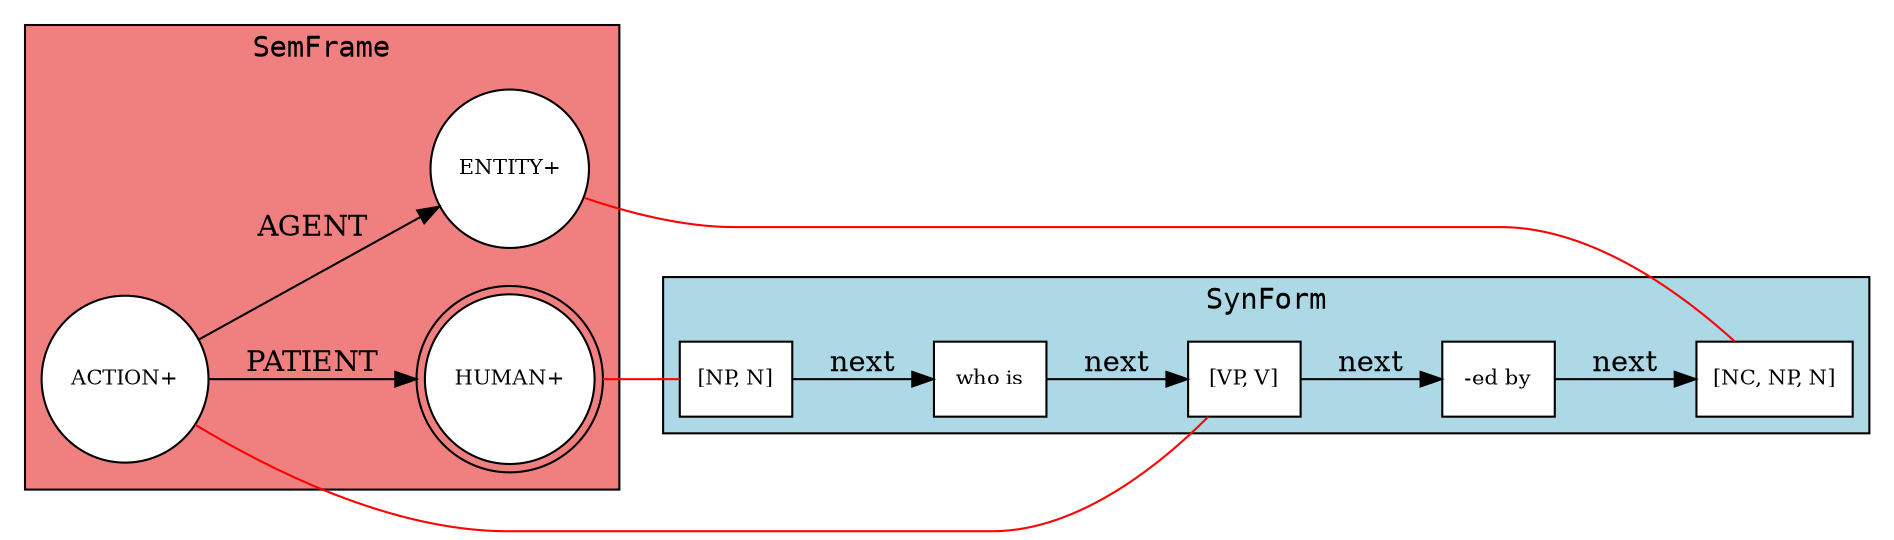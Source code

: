 digraph G {
rankdir=LR;
fontname=consolas;
subgraph cluster_SemFrame {
bgcolor=lightcoral;
label=SemFrame;
SUBJ [style=filled, fontsize=10, fillcolor=white, color=black, shape=circle, label="ENTITY+"];
OBJ [style=filled, fontsize=10, fillcolor=white, color=black, shape=doublecircle, label="HUMAN+"];
ACTION [style=filled, fontsize=10, fillcolor=white, color=black, shape=circle, label="ACTION+"];
ACTION -> SUBJ  [label=AGENT];
ACTION -> OBJ  [label=PATIENT];
}

subgraph cluster_SynForm {
bgcolor=lightblue;
label=SynForm;
S1 [shape=box, fontsize=10, style=filled, fillcolor=white, label="[NP, N]"];
S2 [shape=box, fontsize=10, style=filled, fillcolor=white, label="who is"];
S1 -> S2  [label=next];
S3 [shape=box, fontsize=10, style=filled, fillcolor=white, label="[VP, V]"];
S2 -> S3  [label=next];
S4 [shape=box, fontsize=10, style=filled, fillcolor=white, label="-ed by"];
S3 -> S4  [label=next];
S5 [shape=box, fontsize=10, style=filled, fillcolor=white, label="[NC, NP, N]"];
S4 -> S5  [label=next];
}

ACTION -> S3  [color=red, dir=none, penwidth=1];
SUBJ -> S5  [color=red, dir=none, penwidth=1];
OBJ -> S1  [color=red, dir=none, penwidth=1];
}
